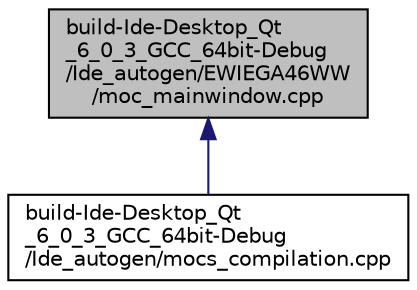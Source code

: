 digraph "build-Ide-Desktop_Qt_6_0_3_GCC_64bit-Debug/Ide_autogen/EWIEGA46WW/moc_mainwindow.cpp"
{
 // LATEX_PDF_SIZE
  edge [fontname="Helvetica",fontsize="10",labelfontname="Helvetica",labelfontsize="10"];
  node [fontname="Helvetica",fontsize="10",shape=record];
  Node1 [label="build-Ide-Desktop_Qt\l_6_0_3_GCC_64bit-Debug\l/Ide_autogen/EWIEGA46WW\l/moc_mainwindow.cpp",height=0.2,width=0.4,color="black", fillcolor="grey75", style="filled", fontcolor="black",tooltip=" "];
  Node1 -> Node2 [dir="back",color="midnightblue",fontsize="10",style="solid",fontname="Helvetica"];
  Node2 [label="build-Ide-Desktop_Qt\l_6_0_3_GCC_64bit-Debug\l/Ide_autogen/mocs_compilation.cpp",height=0.2,width=0.4,color="black", fillcolor="white", style="filled",URL="$build-Ide-Desktop__Qt__6__0__3__GCC__64bit-Debug_2Ide__autogen_2mocs__compilation_8cpp.html",tooltip=" "];
}
